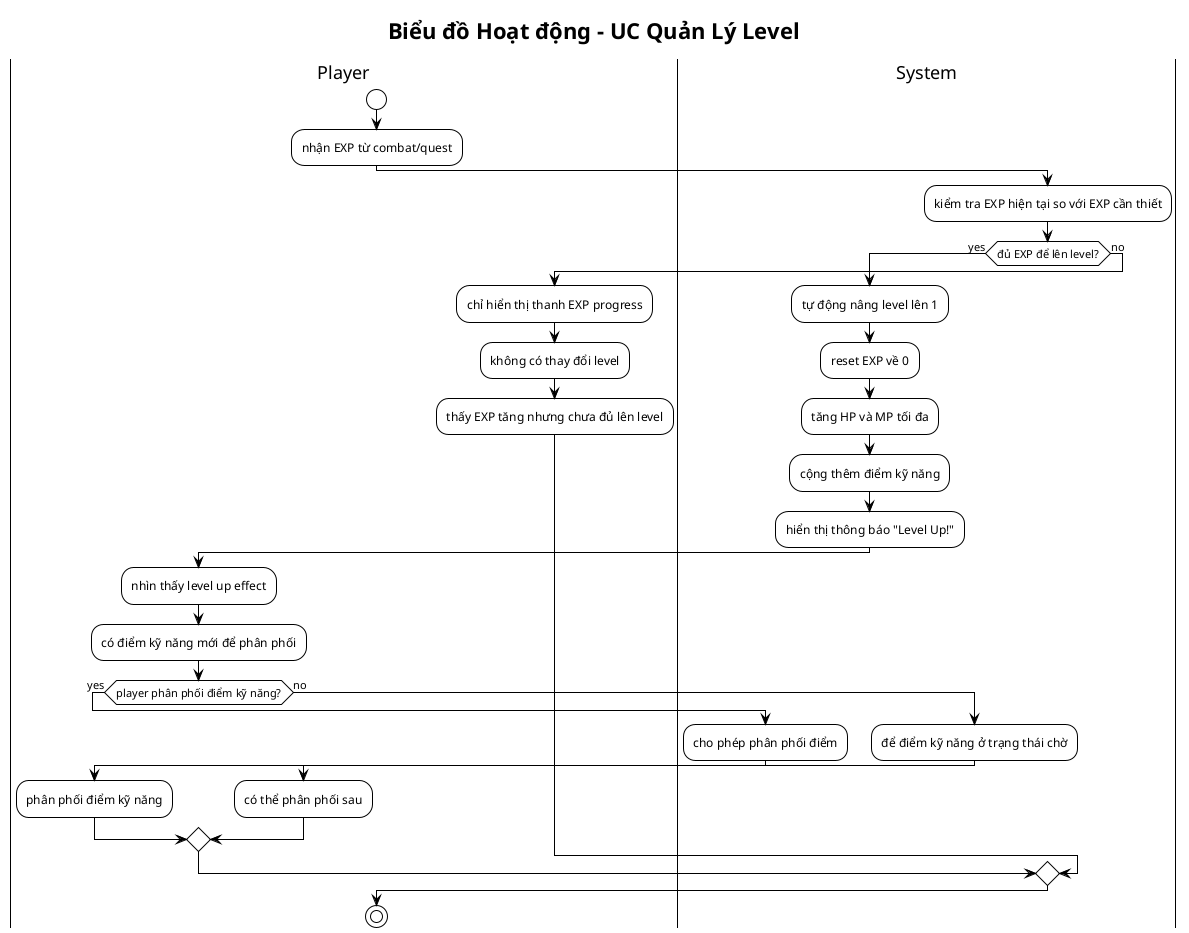 @startuml Activity_UC1_Quan_Ly_Level
!theme plain

title Biểu đồ Hoạt động - UC Quản Lý Level

|Player|
start
:nhận EXP từ combat/quest;

|System|
:kiểm tra EXP hiện tại so với EXP cần thiết;

if (đủ EXP để lên level?) then (yes)
  :tự động nâng level lên 1;
  :reset EXP về 0;
  :tăng HP và MP tối đa;
  :cộng thêm điểm kỹ năng;
  :hiển thị thông báo "Level Up!";
  
  |Player|
  :nhìn thấy level up effect;
  :có điểm kỹ năng mới để phân phối;
  
  if (player phân phối điểm kỹ năng?) then (yes)
    |System|
    :cho phép phân phối điểm;
    
    |Player|
    :phân phối điểm kỹ năng;
    
  else (no)
    |System|
    :để điểm kỹ năng ở trạng thái chờ;
    
    |Player|
    :có thể phân phối sau;
  endif
  
else (no)
  :chỉ hiển thị thanh EXP progress;
  :không có thay đổi level;
  
  |Player|
  :thấy EXP tăng nhưng chưa đủ lên level;
endif

stop

@enduml


